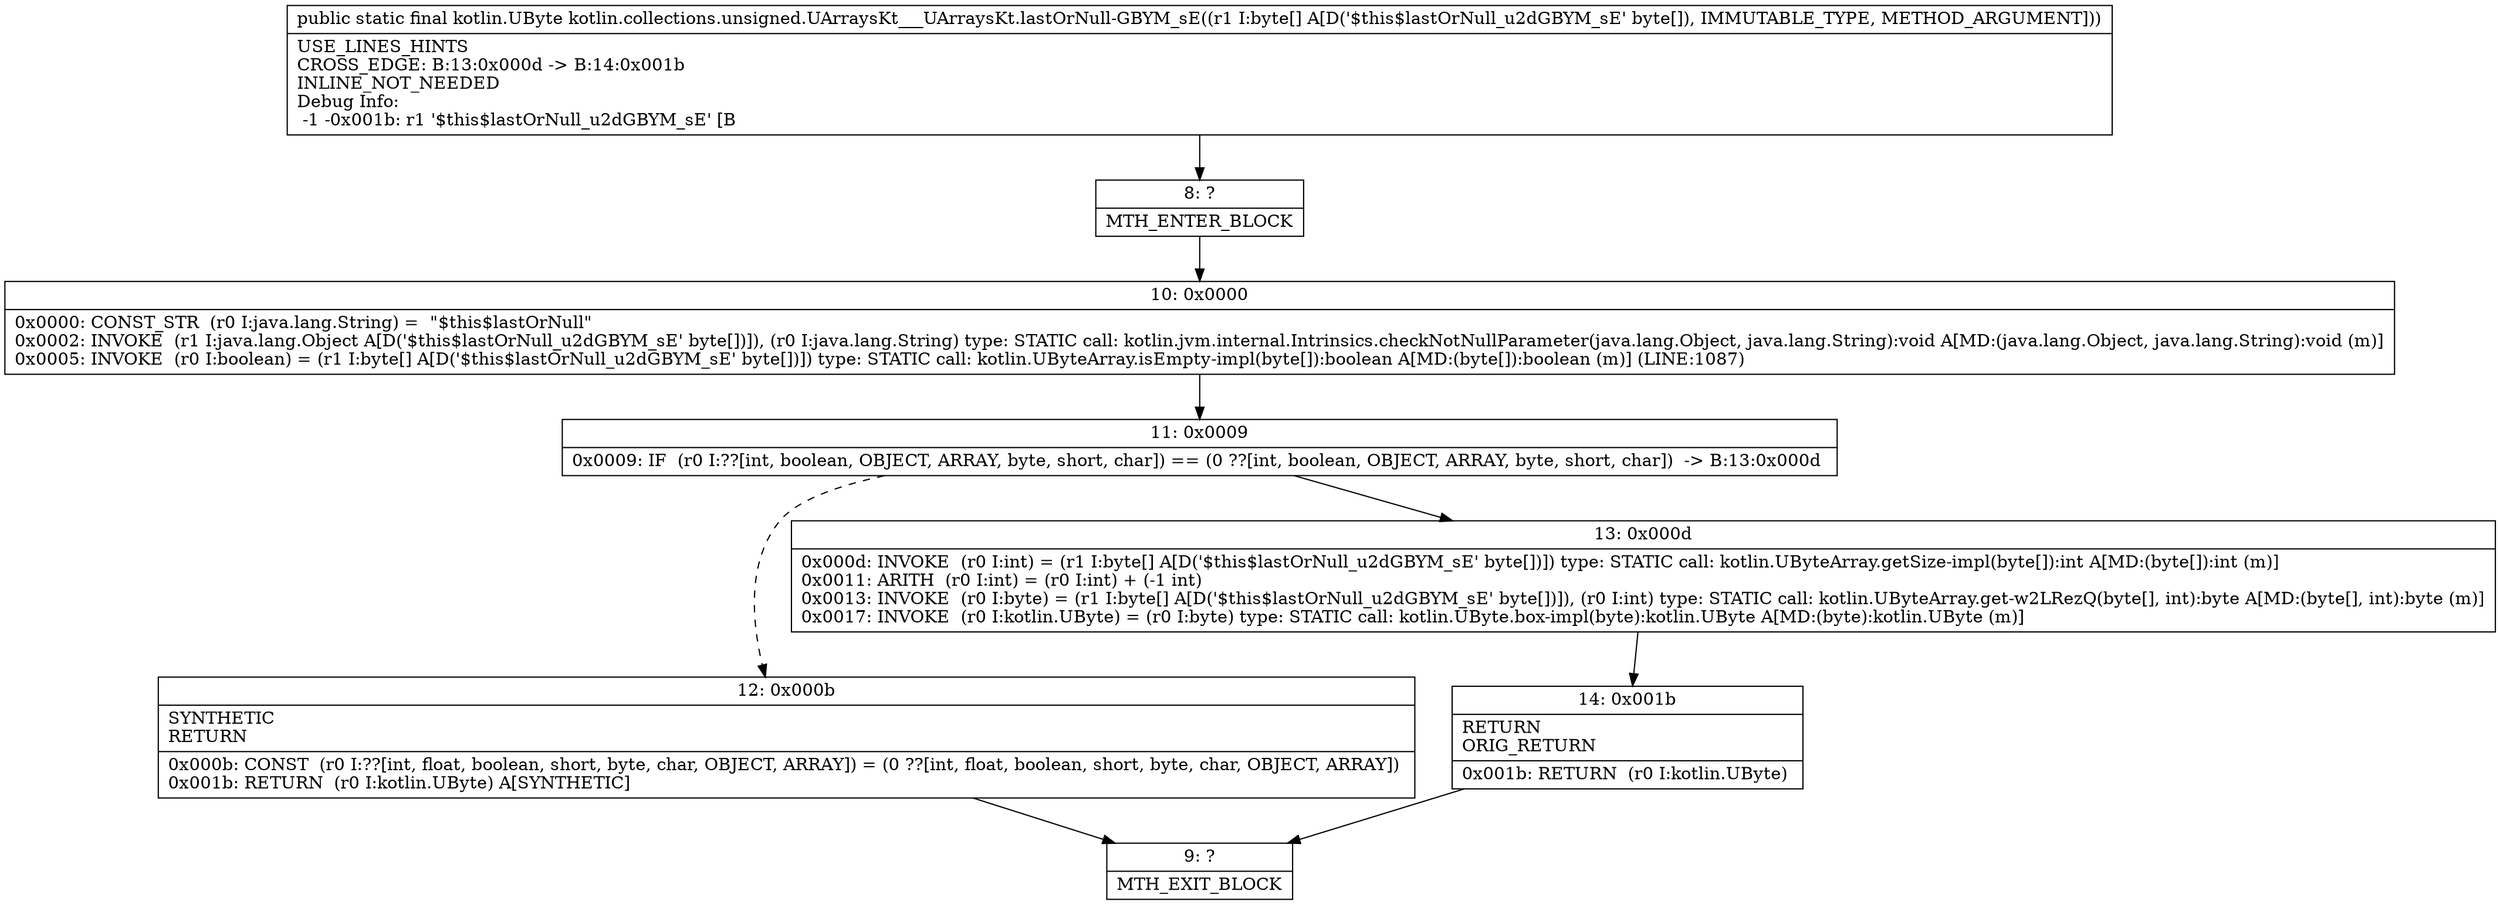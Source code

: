 digraph "CFG forkotlin.collections.unsigned.UArraysKt___UArraysKt.lastOrNull\-GBYM_sE([B)Lkotlin\/UByte;" {
Node_8 [shape=record,label="{8\:\ ?|MTH_ENTER_BLOCK\l}"];
Node_10 [shape=record,label="{10\:\ 0x0000|0x0000: CONST_STR  (r0 I:java.lang.String) =  \"$this$lastOrNull\" \l0x0002: INVOKE  (r1 I:java.lang.Object A[D('$this$lastOrNull_u2dGBYM_sE' byte[])]), (r0 I:java.lang.String) type: STATIC call: kotlin.jvm.internal.Intrinsics.checkNotNullParameter(java.lang.Object, java.lang.String):void A[MD:(java.lang.Object, java.lang.String):void (m)]\l0x0005: INVOKE  (r0 I:boolean) = (r1 I:byte[] A[D('$this$lastOrNull_u2dGBYM_sE' byte[])]) type: STATIC call: kotlin.UByteArray.isEmpty\-impl(byte[]):boolean A[MD:(byte[]):boolean (m)] (LINE:1087)\l}"];
Node_11 [shape=record,label="{11\:\ 0x0009|0x0009: IF  (r0 I:??[int, boolean, OBJECT, ARRAY, byte, short, char]) == (0 ??[int, boolean, OBJECT, ARRAY, byte, short, char])  \-\> B:13:0x000d \l}"];
Node_12 [shape=record,label="{12\:\ 0x000b|SYNTHETIC\lRETURN\l|0x000b: CONST  (r0 I:??[int, float, boolean, short, byte, char, OBJECT, ARRAY]) = (0 ??[int, float, boolean, short, byte, char, OBJECT, ARRAY]) \l0x001b: RETURN  (r0 I:kotlin.UByte) A[SYNTHETIC]\l}"];
Node_9 [shape=record,label="{9\:\ ?|MTH_EXIT_BLOCK\l}"];
Node_13 [shape=record,label="{13\:\ 0x000d|0x000d: INVOKE  (r0 I:int) = (r1 I:byte[] A[D('$this$lastOrNull_u2dGBYM_sE' byte[])]) type: STATIC call: kotlin.UByteArray.getSize\-impl(byte[]):int A[MD:(byte[]):int (m)]\l0x0011: ARITH  (r0 I:int) = (r0 I:int) + (\-1 int) \l0x0013: INVOKE  (r0 I:byte) = (r1 I:byte[] A[D('$this$lastOrNull_u2dGBYM_sE' byte[])]), (r0 I:int) type: STATIC call: kotlin.UByteArray.get\-w2LRezQ(byte[], int):byte A[MD:(byte[], int):byte (m)]\l0x0017: INVOKE  (r0 I:kotlin.UByte) = (r0 I:byte) type: STATIC call: kotlin.UByte.box\-impl(byte):kotlin.UByte A[MD:(byte):kotlin.UByte (m)]\l}"];
Node_14 [shape=record,label="{14\:\ 0x001b|RETURN\lORIG_RETURN\l|0x001b: RETURN  (r0 I:kotlin.UByte) \l}"];
MethodNode[shape=record,label="{public static final kotlin.UByte kotlin.collections.unsigned.UArraysKt___UArraysKt.lastOrNull\-GBYM_sE((r1 I:byte[] A[D('$this$lastOrNull_u2dGBYM_sE' byte[]), IMMUTABLE_TYPE, METHOD_ARGUMENT]))  | USE_LINES_HINTS\lCROSS_EDGE: B:13:0x000d \-\> B:14:0x001b\lINLINE_NOT_NEEDED\lDebug Info:\l  \-1 \-0x001b: r1 '$this$lastOrNull_u2dGBYM_sE' [B\l}"];
MethodNode -> Node_8;Node_8 -> Node_10;
Node_10 -> Node_11;
Node_11 -> Node_12[style=dashed];
Node_11 -> Node_13;
Node_12 -> Node_9;
Node_13 -> Node_14;
Node_14 -> Node_9;
}

